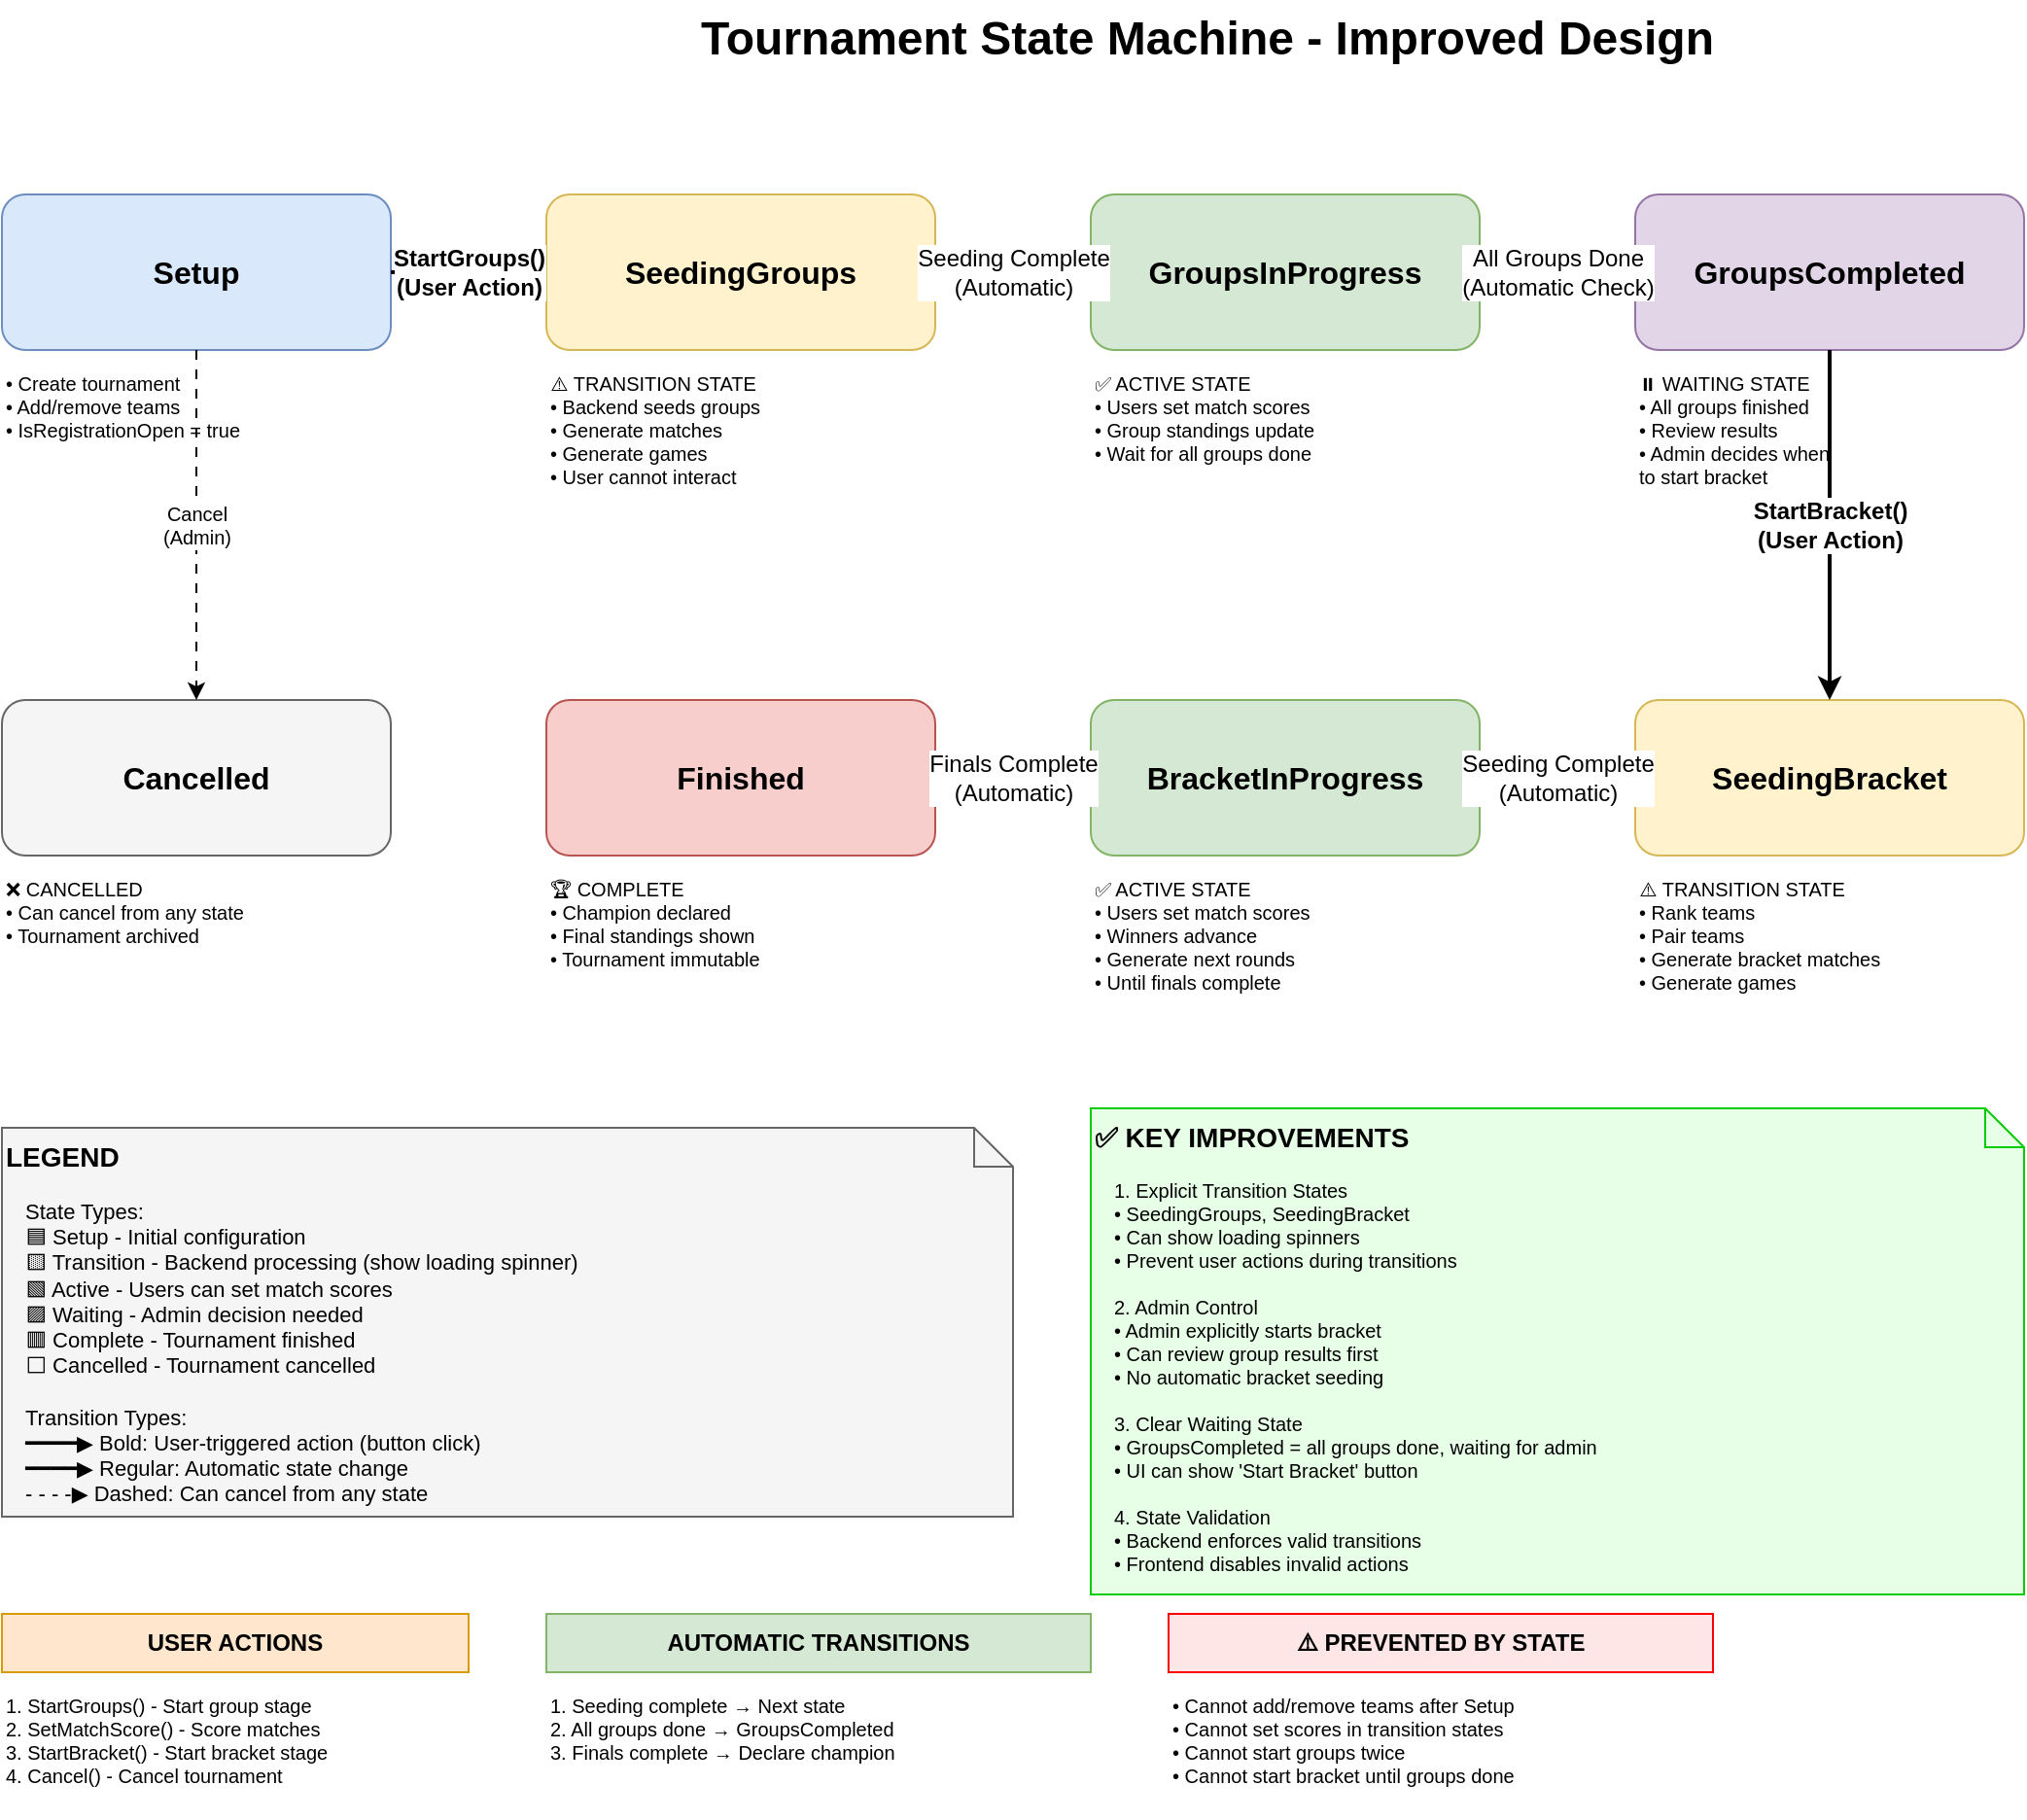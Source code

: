<mxfile version="28.2.7">
  <diagram name="Tournament System - UML Class Diagram" id="d7-4hLClNY0OQ_FgOq4l">
    <mxGraphModel dx="1188" dy="654" grid="1" gridSize="10" guides="1" tooltips="1" connect="1" arrows="1" fold="1" page="1" pageScale="1" pageWidth="827" pageHeight="1169" math="0" shadow="0">
      <root>
        <mxCell id="0" />
        <mxCell id="1" parent="0" />
        <mxCell id="soYOom7AhOkj4HE-puy4-1" value="Tournament State Machine - Improved Design" style="text;html=1;strokeColor=none;fillColor=none;align=center;verticalAlign=middle;whiteSpace=wrap;rounded=0;fontSize=24;fontStyle=1;" vertex="1" parent="1">
          <mxGeometry x="690" y="680" width="800" height="40" as="geometry" />
        </mxCell>
        <mxCell id="soYOom7AhOkj4HE-puy4-2" value="Setup" style="rounded=1;whiteSpace=wrap;html=1;fillColor=#dae8fc;strokeColor=#6c8ebf;fontSize=16;fontStyle=1;" vertex="1" parent="1">
          <mxGeometry x="470" y="780" width="200" height="80" as="geometry" />
        </mxCell>
        <mxCell id="soYOom7AhOkj4HE-puy4-3" value="• Create tournament&#xa;• Add/remove teams&#xa;• IsRegistrationOpen = true" style="text;html=1;strokeColor=none;fillColor=none;align=left;verticalAlign=top;whiteSpace=wrap;fontSize=10;" vertex="1" parent="1">
          <mxGeometry x="470" y="865" width="200" height="50" as="geometry" />
        </mxCell>
        <mxCell id="soYOom7AhOkj4HE-puy4-4" value="SeedingGroups" style="rounded=1;whiteSpace=wrap;html=1;fillColor=#fff2cc;strokeColor=#d6b656;fontSize=16;fontStyle=1;" vertex="1" parent="1">
          <mxGeometry x="750" y="780" width="200" height="80" as="geometry" />
        </mxCell>
        <mxCell id="soYOom7AhOkj4HE-puy4-5" value="⚠️ TRANSITION STATE&#xa;• Backend seeds groups&#xa;• Generate matches&#xa;• Generate games&#xa;• User cannot interact" style="text;html=1;strokeColor=none;fillColor=none;align=left;verticalAlign=top;whiteSpace=wrap;fontSize=10;" vertex="1" parent="1">
          <mxGeometry x="750" y="865" width="200" height="70" as="geometry" />
        </mxCell>
        <mxCell id="soYOom7AhOkj4HE-puy4-6" value="GroupsInProgress" style="rounded=1;whiteSpace=wrap;html=1;fillColor=#d5e8d4;strokeColor=#82b366;fontSize=16;fontStyle=1;" vertex="1" parent="1">
          <mxGeometry x="1030" y="780" width="200" height="80" as="geometry" />
        </mxCell>
        <mxCell id="soYOom7AhOkj4HE-puy4-7" value="✅ ACTIVE STATE&lt;br&gt;• Users set match scores&lt;br&gt;• Group standings update&lt;br&gt;• Wait for all groups done" style="text;html=1;strokeColor=none;fillColor=none;align=left;verticalAlign=top;whiteSpace=wrap;fontSize=10;" vertex="1" parent="1">
          <mxGeometry x="1030" y="865" width="200" height="60" as="geometry" />
        </mxCell>
        <mxCell id="soYOom7AhOkj4HE-puy4-8" value="GroupsCompleted" style="rounded=1;whiteSpace=wrap;html=1;fillColor=#e1d5e7;strokeColor=#9673a6;fontSize=16;fontStyle=1;" vertex="1" parent="1">
          <mxGeometry x="1310" y="780" width="200" height="80" as="geometry" />
        </mxCell>
        <mxCell id="soYOom7AhOkj4HE-puy4-9" value="⏸️ WAITING STATE&#xa;• All groups finished&#xa;• Review results&#xa;• Admin decides when&#xa;  to start bracket" style="text;html=1;strokeColor=none;fillColor=none;align=left;verticalAlign=top;whiteSpace=wrap;fontSize=10;" vertex="1" parent="1">
          <mxGeometry x="1310" y="865" width="200" height="70" as="geometry" />
        </mxCell>
        <mxCell id="soYOom7AhOkj4HE-puy4-10" value="SeedingBracket" style="rounded=1;whiteSpace=wrap;html=1;fillColor=#fff2cc;strokeColor=#d6b656;fontSize=16;fontStyle=1;" vertex="1" parent="1">
          <mxGeometry x="1310" y="1040" width="200" height="80" as="geometry" />
        </mxCell>
        <mxCell id="soYOom7AhOkj4HE-puy4-11" value="⚠️ TRANSITION STATE&#xa;• Rank teams&#xa;• Pair teams&#xa;• Generate bracket matches&#xa;• Generate games" style="text;html=1;strokeColor=none;fillColor=none;align=left;verticalAlign=top;whiteSpace=wrap;fontSize=10;" vertex="1" parent="1">
          <mxGeometry x="1310" y="1125" width="200" height="70" as="geometry" />
        </mxCell>
        <mxCell id="soYOom7AhOkj4HE-puy4-12" value="BracketInProgress" style="rounded=1;whiteSpace=wrap;html=1;fillColor=#d5e8d4;strokeColor=#82b366;fontSize=16;fontStyle=1;" vertex="1" parent="1">
          <mxGeometry x="1030" y="1040" width="200" height="80" as="geometry" />
        </mxCell>
        <mxCell id="soYOom7AhOkj4HE-puy4-13" value="✅ ACTIVE STATE&#xa;• Users set match scores&#xa;• Winners advance&#xa;• Generate next rounds&#xa;• Until finals complete" style="text;html=1;strokeColor=none;fillColor=none;align=left;verticalAlign=top;whiteSpace=wrap;fontSize=10;" vertex="1" parent="1">
          <mxGeometry x="1030" y="1125" width="200" height="70" as="geometry" />
        </mxCell>
        <mxCell id="soYOom7AhOkj4HE-puy4-14" value="Finished" style="rounded=1;whiteSpace=wrap;html=1;fillColor=#f8cecc;strokeColor=#b85450;fontSize=16;fontStyle=1;" vertex="1" parent="1">
          <mxGeometry x="750" y="1040" width="200" height="80" as="geometry" />
        </mxCell>
        <mxCell id="soYOom7AhOkj4HE-puy4-15" value="🏆 COMPLETE&#xa;• Champion declared&#xa;• Final standings shown&#xa;• Tournament immutable" style="text;html=1;strokeColor=none;fillColor=none;align=left;verticalAlign=top;whiteSpace=wrap;fontSize=10;" vertex="1" parent="1">
          <mxGeometry x="750" y="1125" width="200" height="60" as="geometry" />
        </mxCell>
        <mxCell id="soYOom7AhOkj4HE-puy4-16" value="Cancelled" style="rounded=1;whiteSpace=wrap;html=1;fillColor=#f5f5f5;strokeColor=#666666;fontSize=16;fontStyle=1;" vertex="1" parent="1">
          <mxGeometry x="470" y="1040" width="200" height="80" as="geometry" />
        </mxCell>
        <mxCell id="soYOom7AhOkj4HE-puy4-17" value="❌ CANCELLED&#xa;• Can cancel from any state&#xa;• Tournament archived" style="text;html=1;strokeColor=none;fillColor=none;align=left;verticalAlign=top;whiteSpace=wrap;fontSize=10;" vertex="1" parent="1">
          <mxGeometry x="470" y="1125" width="200" height="50" as="geometry" />
        </mxCell>
        <mxCell id="soYOom7AhOkj4HE-puy4-18" value="StartGroups()&#xa;(User Action)" style="endArrow=classic;html=1;rounded=0;exitX=1;exitY=0.5;exitDx=0;exitDy=0;entryX=0;entryY=0.5;entryDx=0;entryDy=0;strokeWidth=2;fontSize=12;fontStyle=1;" edge="1" parent="1" source="soYOom7AhOkj4HE-puy4-2" target="soYOom7AhOkj4HE-puy4-4">
          <mxGeometry width="50" height="50" relative="1" as="geometry">
            <mxPoint x="680" y="820" as="sourcePoint" />
            <mxPoint x="730" y="770" as="targetPoint" />
          </mxGeometry>
        </mxCell>
        <mxCell id="soYOom7AhOkj4HE-puy4-19" value="Seeding Complete&#xa;(Automatic)" style="endArrow=classic;html=1;rounded=0;exitX=1;exitY=0.5;exitDx=0;exitDy=0;entryX=0;entryY=0.5;entryDx=0;entryDy=0;strokeWidth=2;fontSize=12;" edge="1" parent="1" source="soYOom7AhOkj4HE-puy4-4" target="soYOom7AhOkj4HE-puy4-6">
          <mxGeometry width="50" height="50" relative="1" as="geometry">
            <mxPoint x="960" y="820" as="sourcePoint" />
            <mxPoint x="1010" y="770" as="targetPoint" />
          </mxGeometry>
        </mxCell>
        <mxCell id="soYOom7AhOkj4HE-puy4-20" value="All Groups Done&#xa;(Automatic Check)" style="endArrow=classic;html=1;rounded=0;exitX=1;exitY=0.5;exitDx=0;exitDy=0;entryX=0;entryY=0.5;entryDx=0;entryDy=0;strokeWidth=2;fontSize=12;" edge="1" parent="1" source="soYOom7AhOkj4HE-puy4-6" target="soYOom7AhOkj4HE-puy4-8">
          <mxGeometry width="50" height="50" relative="1" as="geometry">
            <mxPoint x="1240" y="820" as="sourcePoint" />
            <mxPoint x="1290" y="770" as="targetPoint" />
          </mxGeometry>
        </mxCell>
        <mxCell id="soYOom7AhOkj4HE-puy4-21" value="StartBracket()&#xa;(User Action)" style="endArrow=classic;html=1;rounded=0;exitX=0.5;exitY=1;exitDx=0;exitDy=0;entryX=0.5;entryY=0;entryDx=0;entryDy=0;strokeWidth=2;fontSize=12;fontStyle=1;" edge="1" parent="1" source="soYOom7AhOkj4HE-puy4-8" target="soYOom7AhOkj4HE-puy4-10">
          <mxGeometry width="50" height="50" relative="1" as="geometry">
            <mxPoint x="1410" y="870" as="sourcePoint" />
            <mxPoint x="1410" y="1030" as="targetPoint" />
          </mxGeometry>
        </mxCell>
        <mxCell id="soYOom7AhOkj4HE-puy4-22" value="Seeding Complete&#xa;(Automatic)" style="endArrow=classic;html=1;rounded=0;exitX=0;exitY=0.5;exitDx=0;exitDy=0;entryX=1;entryY=0.5;entryDx=0;entryDy=0;strokeWidth=2;fontSize=12;" edge="1" parent="1" source="soYOom7AhOkj4HE-puy4-10" target="soYOom7AhOkj4HE-puy4-12">
          <mxGeometry width="50" height="50" relative="1" as="geometry">
            <mxPoint x="1300" y="1080" as="sourcePoint" />
            <mxPoint x="1240" y="1080" as="targetPoint" />
          </mxGeometry>
        </mxCell>
        <mxCell id="soYOom7AhOkj4HE-puy4-23" value="Finals Complete&#xa;(Automatic)" style="endArrow=classic;html=1;rounded=0;exitX=0;exitY=0.5;exitDx=0;exitDy=0;entryX=1;entryY=0.5;entryDx=0;entryDy=0;strokeWidth=2;fontSize=12;" edge="1" parent="1" source="soYOom7AhOkj4HE-puy4-12" target="soYOom7AhOkj4HE-puy4-14">
          <mxGeometry width="50" height="50" relative="1" as="geometry">
            <mxPoint x="1020" y="1080" as="sourcePoint" />
            <mxPoint x="960" y="1080" as="targetPoint" />
          </mxGeometry>
        </mxCell>
        <mxCell id="soYOom7AhOkj4HE-puy4-24" value="Cancel&#xa;(Admin)" style="endArrow=classic;html=1;rounded=0;exitX=0.5;exitY=1;exitDx=0;exitDy=0;entryX=0.5;entryY=0;entryDx=0;entryDy=0;strokeWidth=1;fontSize=10;dashed=1;dashPattern=5 5;" edge="1" parent="1" source="soYOom7AhOkj4HE-puy4-2" target="soYOom7AhOkj4HE-puy4-16">
          <mxGeometry width="50" height="50" relative="1" as="geometry">
            <mxPoint x="570" y="870" as="sourcePoint" />
            <mxPoint x="570" y="1030" as="targetPoint" />
          </mxGeometry>
        </mxCell>
        <mxCell id="soYOom7AhOkj4HE-puy4-25" value="LEGEND" style="shape=note;whiteSpace=wrap;html=1;backgroundOutline=1;fillColor=#f5f5f5;strokeColor=#666666;align=left;verticalAlign=top;size=20;fontStyle=1;fontSize=14;" vertex="1" parent="1">
          <mxGeometry x="470" y="1260" width="520" height="200" as="geometry" />
        </mxCell>
        <mxCell id="soYOom7AhOkj4HE-puy4-26" value="State Types:&#xa;🟦 Setup - Initial configuration&#xa;🟨 Transition - Backend processing (show loading spinner)&#xa;🟩 Active - Users can set match scores&#xa;🟪 Waiting - Admin decision needed&#xa;🟥 Complete - Tournament finished&#xa;⬜ Cancelled - Tournament cancelled&#xa;&#xa;Transition Types:&#xa;━━━━▶ Bold: User-triggered action (button click)&#xa;━━━━▶ Regular: Automatic state change&#xa;- - - -▶ Dashed: Can cancel from any state" style="text;html=1;strokeColor=none;fillColor=none;align=left;verticalAlign=top;whiteSpace=wrap;fontSize=11;" vertex="1" parent="1">
          <mxGeometry x="480" y="1290" width="500" height="160" as="geometry" />
        </mxCell>
        <mxCell id="soYOom7AhOkj4HE-puy4-27" value="✅ KEY IMPROVEMENTS" style="shape=note;whiteSpace=wrap;html=1;backgroundOutline=1;fillColor=#e6ffe6;strokeColor=#00CC00;align=left;verticalAlign=top;size=20;fontStyle=1;fontSize=14;" vertex="1" parent="1">
          <mxGeometry x="1030" y="1250" width="480" height="250" as="geometry" />
        </mxCell>
        <mxCell id="soYOom7AhOkj4HE-puy4-28" value="1. Explicit Transition States&#xa;   • SeedingGroups, SeedingBracket&#xa;   • Can show loading spinners&#xa;   • Prevent user actions during transitions&#xa;&#xa;2. Admin Control&#xa;   • Admin explicitly starts bracket&#xa;   • Can review group results first&#xa;   • No automatic bracket seeding&#xa;&#xa;3. Clear Waiting State&#xa;   • GroupsCompleted = all groups done, waiting for admin&#xa;   • UI can show &#39;Start Bracket&#39; button&#xa;&#xa;4. State Validation&#xa;   • Backend enforces valid transitions&#xa;   • Frontend disables invalid actions" style="text;html=1;strokeColor=none;fillColor=none;align=left;verticalAlign=top;whiteSpace=wrap;fontSize=10;" vertex="1" parent="1">
          <mxGeometry x="1040" y="1280" width="460" height="160" as="geometry" />
        </mxCell>
        <mxCell id="soYOom7AhOkj4HE-puy4-29" value="USER ACTIONS" style="rounded=0;whiteSpace=wrap;html=1;fillColor=#ffe6cc;strokeColor=#d79b00;fontSize=12;fontStyle=1;" vertex="1" parent="1">
          <mxGeometry x="470" y="1510" width="240" height="30" as="geometry" />
        </mxCell>
        <mxCell id="soYOom7AhOkj4HE-puy4-30" value="1. StartGroups() - Start group stage&#xa;2. SetMatchScore() - Score matches&#xa;3. StartBracket() - Start bracket stage&#xa;4. Cancel() - Cancel tournament" style="text;html=1;strokeColor=none;fillColor=none;align=left;verticalAlign=top;whiteSpace=wrap;fontSize=10;" vertex="1" parent="1">
          <mxGeometry x="470" y="1545" width="240" height="70" as="geometry" />
        </mxCell>
        <mxCell id="soYOom7AhOkj4HE-puy4-31" value="AUTOMATIC TRANSITIONS" style="rounded=0;whiteSpace=wrap;html=1;fillColor=#d5e8d4;strokeColor=#82b366;fontSize=12;fontStyle=1;" vertex="1" parent="1">
          <mxGeometry x="750" y="1510" width="280" height="30" as="geometry" />
        </mxCell>
        <mxCell id="soYOom7AhOkj4HE-puy4-32" value="1. Seeding complete → Next state&#xa;2. All groups done → GroupsCompleted&#xa;3. Finals complete → Declare champion" style="text;html=1;strokeColor=none;fillColor=none;align=left;verticalAlign=top;whiteSpace=wrap;fontSize=10;" vertex="1" parent="1">
          <mxGeometry x="750" y="1545" width="280" height="60" as="geometry" />
        </mxCell>
        <mxCell id="soYOom7AhOkj4HE-puy4-33" value="⚠️ PREVENTED BY STATE" style="rounded=0;whiteSpace=wrap;html=1;fillColor=#ffe6e6;strokeColor=#FF0000;fontSize=12;fontStyle=1;" vertex="1" parent="1">
          <mxGeometry x="1070" y="1510" width="280" height="30" as="geometry" />
        </mxCell>
        <mxCell id="soYOom7AhOkj4HE-puy4-34" value="• Cannot add/remove teams after Setup&#xa;• Cannot set scores in transition states&#xa;• Cannot start groups twice&#xa;• Cannot start bracket until groups done" style="text;html=1;strokeColor=none;fillColor=none;align=left;verticalAlign=top;whiteSpace=wrap;fontSize=10;" vertex="1" parent="1">
          <mxGeometry x="1070" y="1545" width="280" height="70" as="geometry" />
        </mxCell>
      </root>
    </mxGraphModel>
  </diagram>
</mxfile>
